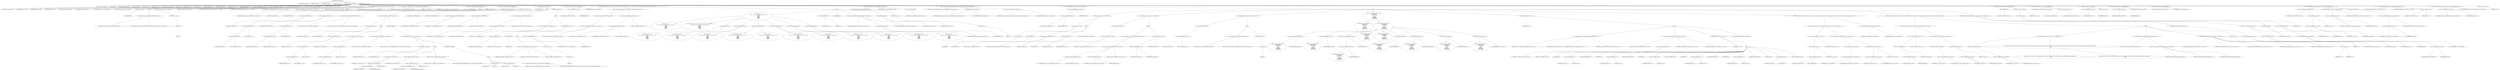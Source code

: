 digraph hostapd_notif_assoc {  
"1000115" [label = "(METHOD,hostapd_notif_assoc)" ]
"1000116" [label = "(PARAM,hostapd_data *hapd)" ]
"1000117" [label = "(PARAM,const u8 *addr)" ]
"1000118" [label = "(PARAM,const u8 *req_ies)" ]
"1000119" [label = "(PARAM,size_t req_ies_len)" ]
"1000120" [label = "(PARAM,int reassoc)" ]
"1000121" [label = "(BLOCK,,)" ]
"1000122" [label = "(LOCAL,v5: wpa_state_machine *)" ]
"1000123" [label = "(LOCAL,v6: u8 *)" ]
"1000124" [label = "(LOCAL,reason: unsigned __int16)" ]
"1000125" [label = "(LOCAL,v9: u8 [ 1064 ])" ]
"1000126" [label = "(LOCAL,ielen: size_t)" ]
"1000127" [label = "(LOCAL,ie: const u8 *)" ]
"1000128" [label = "(LOCAL,elems: ieee802_11_elems)" ]
"1000129" [label = "(LOCAL,res: int)" ]
"1000130" [label = "(LOCAL,new_assoc: int)" ]
"1000131" [label = "(LOCAL,sta: sta_info *)" ]
"1000132" [label = "(LOCAL,req_ies_lena: size_t)" ]
"1000133" [label = "(LOCAL,req_iesa: const u8 *)" ]
"1000134" [label = "(LOCAL,addra: const u8 *)" ]
"1000135" [label = "(LOCAL,hapda: hostapd_data *)" ]
"1000136" [label = "(<operator>.assignment,hapda = hapd)" ]
"1000137" [label = "(IDENTIFIER,hapda,hapda = hapd)" ]
"1000138" [label = "(IDENTIFIER,hapd,hapda = hapd)" ]
"1000139" [label = "(<operator>.assignment,addra = addr)" ]
"1000140" [label = "(IDENTIFIER,addra,addra = addr)" ]
"1000141" [label = "(IDENTIFIER,addr,addra = addr)" ]
"1000142" [label = "(<operator>.assignment,req_iesa = req_ies)" ]
"1000143" [label = "(IDENTIFIER,req_iesa,req_iesa = req_ies)" ]
"1000144" [label = "(IDENTIFIER,req_ies,req_iesa = req_ies)" ]
"1000145" [label = "(<operator>.assignment,req_ies_lena = req_ies_len)" ]
"1000146" [label = "(IDENTIFIER,req_ies_lena,req_ies_lena = req_ies_len)" ]
"1000147" [label = "(IDENTIFIER,req_ies_len,req_ies_lena = req_ies_len)" ]
"1000148" [label = "(CONTROL_STRUCTURE,if ( !addr ),if ( !addr ))" ]
"1000149" [label = "(<operator>.logicalNot,!addr)" ]
"1000150" [label = "(IDENTIFIER,addr,!addr)" ]
"1000151" [label = "(BLOCK,,)" ]
"1000152" [label = "(wpa_printf,wpa_printf(2, \"hostapd_notif_assoc: Skip event with no address\"))" ]
"1000153" [label = "(LITERAL,2,wpa_printf(2, \"hostapd_notif_assoc: Skip event with no address\"))" ]
"1000154" [label = "(LITERAL,\"hostapd_notif_assoc: Skip event with no address\",wpa_printf(2, \"hostapd_notif_assoc: Skip event with no address\"))" ]
"1000155" [label = "(RETURN,return -1;,return -1;)" ]
"1000156" [label = "(<operator>.minus,-1)" ]
"1000157" [label = "(LITERAL,1,-1)" ]
"1000158" [label = "(random_add_randomness,random_add_randomness(addra, 6u))" ]
"1000159" [label = "(IDENTIFIER,addra,random_add_randomness(addra, 6u))" ]
"1000160" [label = "(LITERAL,6u,random_add_randomness(addra, 6u))" ]
"1000161" [label = "(hostapd_logger,hostapd_logger(hapda, addra, WPA_ASSOC, 2, \"associated\"))" ]
"1000162" [label = "(IDENTIFIER,hapda,hostapd_logger(hapda, addra, WPA_ASSOC, 2, \"associated\"))" ]
"1000163" [label = "(IDENTIFIER,addra,hostapd_logger(hapda, addra, WPA_ASSOC, 2, \"associated\"))" ]
"1000164" [label = "(IDENTIFIER,WPA_ASSOC,hostapd_logger(hapda, addra, WPA_ASSOC, 2, \"associated\"))" ]
"1000165" [label = "(LITERAL,2,hostapd_logger(hapda, addra, WPA_ASSOC, 2, \"associated\"))" ]
"1000166" [label = "(LITERAL,\"associated\",hostapd_logger(hapda, addra, WPA_ASSOC, 2, \"associated\"))" ]
"1000167" [label = "(ieee802_11_parse_elems,ieee802_11_parse_elems(req_iesa, req_ies_lena, &elems, 0))" ]
"1000168" [label = "(IDENTIFIER,req_iesa,ieee802_11_parse_elems(req_iesa, req_ies_lena, &elems, 0))" ]
"1000169" [label = "(IDENTIFIER,req_ies_lena,ieee802_11_parse_elems(req_iesa, req_ies_lena, &elems, 0))" ]
"1000170" [label = "(<operator>.addressOf,&elems)" ]
"1000171" [label = "(IDENTIFIER,elems,ieee802_11_parse_elems(req_iesa, req_ies_lena, &elems, 0))" ]
"1000172" [label = "(LITERAL,0,ieee802_11_parse_elems(req_iesa, req_ies_lena, &elems, 0))" ]
"1000173" [label = "(CONTROL_STRUCTURE,if ( elems.wps_ie ),if ( elems.wps_ie ))" ]
"1000174" [label = "(<operator>.fieldAccess,elems.wps_ie)" ]
"1000175" [label = "(IDENTIFIER,elems,if ( elems.wps_ie ))" ]
"1000176" [label = "(FIELD_IDENTIFIER,wps_ie,wps_ie)" ]
"1000177" [label = "(BLOCK,,)" ]
"1000178" [label = "(<operator>.assignment,ie = elems.wps_ie - 2)" ]
"1000179" [label = "(IDENTIFIER,ie,ie = elems.wps_ie - 2)" ]
"1000180" [label = "(<operator>.subtraction,elems.wps_ie - 2)" ]
"1000181" [label = "(<operator>.fieldAccess,elems.wps_ie)" ]
"1000182" [label = "(IDENTIFIER,elems,elems.wps_ie - 2)" ]
"1000183" [label = "(FIELD_IDENTIFIER,wps_ie,wps_ie)" ]
"1000184" [label = "(LITERAL,2,elems.wps_ie - 2)" ]
"1000185" [label = "(<operator>.assignment,ielen = elems.wps_ie_len + 2)" ]
"1000186" [label = "(IDENTIFIER,ielen,ielen = elems.wps_ie_len + 2)" ]
"1000187" [label = "(<operator>.addition,elems.wps_ie_len + 2)" ]
"1000188" [label = "(<operator>.fieldAccess,elems.wps_ie_len)" ]
"1000189" [label = "(IDENTIFIER,elems,elems.wps_ie_len + 2)" ]
"1000190" [label = "(FIELD_IDENTIFIER,wps_ie_len,wps_ie_len)" ]
"1000191" [label = "(LITERAL,2,elems.wps_ie_len + 2)" ]
"1000192" [label = "(wpa_printf,wpa_printf(2, \"STA included WPS IE in (Re)AssocReq\"))" ]
"1000193" [label = "(LITERAL,2,wpa_printf(2, \"STA included WPS IE in (Re)AssocReq\"))" ]
"1000194" [label = "(LITERAL,\"STA included WPS IE in (Re)AssocReq\",wpa_printf(2, \"STA included WPS IE in (Re)AssocReq\"))" ]
"1000195" [label = "(CONTROL_STRUCTURE,else,else)" ]
"1000196" [label = "(CONTROL_STRUCTURE,if ( elems.rsn_ie ),if ( elems.rsn_ie ))" ]
"1000197" [label = "(<operator>.fieldAccess,elems.rsn_ie)" ]
"1000198" [label = "(IDENTIFIER,elems,if ( elems.rsn_ie ))" ]
"1000199" [label = "(FIELD_IDENTIFIER,rsn_ie,rsn_ie)" ]
"1000200" [label = "(BLOCK,,)" ]
"1000201" [label = "(<operator>.assignment,ie = elems.rsn_ie - 2)" ]
"1000202" [label = "(IDENTIFIER,ie,ie = elems.rsn_ie - 2)" ]
"1000203" [label = "(<operator>.subtraction,elems.rsn_ie - 2)" ]
"1000204" [label = "(<operator>.fieldAccess,elems.rsn_ie)" ]
"1000205" [label = "(IDENTIFIER,elems,elems.rsn_ie - 2)" ]
"1000206" [label = "(FIELD_IDENTIFIER,rsn_ie,rsn_ie)" ]
"1000207" [label = "(LITERAL,2,elems.rsn_ie - 2)" ]
"1000208" [label = "(<operator>.assignment,ielen = elems.rsn_ie_len + 2)" ]
"1000209" [label = "(IDENTIFIER,ielen,ielen = elems.rsn_ie_len + 2)" ]
"1000210" [label = "(<operator>.addition,elems.rsn_ie_len + 2)" ]
"1000211" [label = "(<operator>.fieldAccess,elems.rsn_ie_len)" ]
"1000212" [label = "(IDENTIFIER,elems,elems.rsn_ie_len + 2)" ]
"1000213" [label = "(FIELD_IDENTIFIER,rsn_ie_len,rsn_ie_len)" ]
"1000214" [label = "(LITERAL,2,elems.rsn_ie_len + 2)" ]
"1000215" [label = "(wpa_printf,wpa_printf(2, \"STA included RSN IE in (Re)AssocReq\"))" ]
"1000216" [label = "(LITERAL,2,wpa_printf(2, \"STA included RSN IE in (Re)AssocReq\"))" ]
"1000217" [label = "(LITERAL,\"STA included RSN IE in (Re)AssocReq\",wpa_printf(2, \"STA included RSN IE in (Re)AssocReq\"))" ]
"1000218" [label = "(CONTROL_STRUCTURE,else,else)" ]
"1000219" [label = "(CONTROL_STRUCTURE,if ( elems.wpa_ie ),if ( elems.wpa_ie ))" ]
"1000220" [label = "(<operator>.fieldAccess,elems.wpa_ie)" ]
"1000221" [label = "(IDENTIFIER,elems,if ( elems.wpa_ie ))" ]
"1000222" [label = "(FIELD_IDENTIFIER,wpa_ie,wpa_ie)" ]
"1000223" [label = "(BLOCK,,)" ]
"1000224" [label = "(<operator>.assignment,ie = elems.wpa_ie - 2)" ]
"1000225" [label = "(IDENTIFIER,ie,ie = elems.wpa_ie - 2)" ]
"1000226" [label = "(<operator>.subtraction,elems.wpa_ie - 2)" ]
"1000227" [label = "(<operator>.fieldAccess,elems.wpa_ie)" ]
"1000228" [label = "(IDENTIFIER,elems,elems.wpa_ie - 2)" ]
"1000229" [label = "(FIELD_IDENTIFIER,wpa_ie,wpa_ie)" ]
"1000230" [label = "(LITERAL,2,elems.wpa_ie - 2)" ]
"1000231" [label = "(<operator>.assignment,ielen = elems.wpa_ie_len + 2)" ]
"1000232" [label = "(IDENTIFIER,ielen,ielen = elems.wpa_ie_len + 2)" ]
"1000233" [label = "(<operator>.addition,elems.wpa_ie_len + 2)" ]
"1000234" [label = "(<operator>.fieldAccess,elems.wpa_ie_len)" ]
"1000235" [label = "(IDENTIFIER,elems,elems.wpa_ie_len + 2)" ]
"1000236" [label = "(FIELD_IDENTIFIER,wpa_ie_len,wpa_ie_len)" ]
"1000237" [label = "(LITERAL,2,elems.wpa_ie_len + 2)" ]
"1000238" [label = "(wpa_printf,wpa_printf(2, \"STA included WPA IE in (Re)AssocReq\"))" ]
"1000239" [label = "(LITERAL,2,wpa_printf(2, \"STA included WPA IE in (Re)AssocReq\"))" ]
"1000240" [label = "(LITERAL,\"STA included WPA IE in (Re)AssocReq\",wpa_printf(2, \"STA included WPA IE in (Re)AssocReq\"))" ]
"1000241" [label = "(CONTROL_STRUCTURE,else,else)" ]
"1000242" [label = "(BLOCK,,)" ]
"1000243" [label = "(<operator>.assignment,ie = 0)" ]
"1000244" [label = "(IDENTIFIER,ie,ie = 0)" ]
"1000245" [label = "(LITERAL,0,ie = 0)" ]
"1000246" [label = "(<operator>.assignment,ielen = 0)" ]
"1000247" [label = "(IDENTIFIER,ielen,ielen = 0)" ]
"1000248" [label = "(LITERAL,0,ielen = 0)" ]
"1000249" [label = "(wpa_printf,wpa_printf(2, \"STA did not include WPS/RSN/WPA IE in (Re)AssocReq\"))" ]
"1000250" [label = "(LITERAL,2,wpa_printf(2, \"STA did not include WPS/RSN/WPA IE in (Re)AssocReq\"))" ]
"1000251" [label = "(LITERAL,\"STA did not include WPS/RSN/WPA IE in (Re)AssocReq\",wpa_printf(2, \"STA did not include WPS/RSN/WPA IE in (Re)AssocReq\"))" ]
"1000252" [label = "(<operator>.assignment,sta = ap_get_sta(hapda, addra))" ]
"1000253" [label = "(IDENTIFIER,sta,sta = ap_get_sta(hapda, addra))" ]
"1000254" [label = "(ap_get_sta,ap_get_sta(hapda, addra))" ]
"1000255" [label = "(IDENTIFIER,hapda,ap_get_sta(hapda, addra))" ]
"1000256" [label = "(IDENTIFIER,addra,ap_get_sta(hapda, addra))" ]
"1000257" [label = "(CONTROL_STRUCTURE,if ( sta ),if ( sta ))" ]
"1000258" [label = "(IDENTIFIER,sta,if ( sta ))" ]
"1000259" [label = "(BLOCK,,)" ]
"1000260" [label = "(ap_sta_no_session_timeout,ap_sta_no_session_timeout(hapda, sta))" ]
"1000261" [label = "(IDENTIFIER,hapda,ap_sta_no_session_timeout(hapda, sta))" ]
"1000262" [label = "(IDENTIFIER,sta,ap_sta_no_session_timeout(hapda, sta))" ]
"1000263" [label = "(accounting_sta_stop,accounting_sta_stop(hapda, sta))" ]
"1000264" [label = "(IDENTIFIER,hapda,accounting_sta_stop(hapda, sta))" ]
"1000265" [label = "(IDENTIFIER,sta,accounting_sta_stop(hapda, sta))" ]
"1000266" [label = "(<operator>.assignment,sta->timeout_next = STA_NULLFUNC)" ]
"1000267" [label = "(<operator>.indirectFieldAccess,sta->timeout_next)" ]
"1000268" [label = "(IDENTIFIER,sta,sta->timeout_next = STA_NULLFUNC)" ]
"1000269" [label = "(FIELD_IDENTIFIER,timeout_next,timeout_next)" ]
"1000270" [label = "(IDENTIFIER,STA_NULLFUNC,sta->timeout_next = STA_NULLFUNC)" ]
"1000271" [label = "(CONTROL_STRUCTURE,else,else)" ]
"1000272" [label = "(BLOCK,,)" ]
"1000273" [label = "(<operator>.assignment,sta = ap_sta_add(hapda, addra))" ]
"1000274" [label = "(IDENTIFIER,sta,sta = ap_sta_add(hapda, addra))" ]
"1000275" [label = "(ap_sta_add,ap_sta_add(hapda, addra))" ]
"1000276" [label = "(IDENTIFIER,hapda,ap_sta_add(hapda, addra))" ]
"1000277" [label = "(IDENTIFIER,addra,ap_sta_add(hapda, addra))" ]
"1000278" [label = "(CONTROL_STRUCTURE,if ( !sta ),if ( !sta ))" ]
"1000279" [label = "(<operator>.logicalNot,!sta)" ]
"1000280" [label = "(IDENTIFIER,sta,!sta)" ]
"1000281" [label = "(BLOCK,,)" ]
"1000282" [label = "(hostapd_drv_sta_disassoc,hostapd_drv_sta_disassoc(hapda, addra, 5))" ]
"1000283" [label = "(IDENTIFIER,hapda,hostapd_drv_sta_disassoc(hapda, addra, 5))" ]
"1000284" [label = "(IDENTIFIER,addra,hostapd_drv_sta_disassoc(hapda, addra, 5))" ]
"1000285" [label = "(LITERAL,5,hostapd_drv_sta_disassoc(hapda, addra, 5))" ]
"1000286" [label = "(RETURN,return -1;,return -1;)" ]
"1000287" [label = "(<operator>.minus,-1)" ]
"1000288" [label = "(LITERAL,1,-1)" ]
"1000289" [label = "(<operators>.assignmentAnd,sta->flags &= 0xFFFECFFF)" ]
"1000290" [label = "(<operator>.indirectFieldAccess,sta->flags)" ]
"1000291" [label = "(IDENTIFIER,sta,sta->flags &= 0xFFFECFFF)" ]
"1000292" [label = "(FIELD_IDENTIFIER,flags,flags)" ]
"1000293" [label = "(LITERAL,0xFFFECFFF,sta->flags &= 0xFFFECFFF)" ]
"1000294" [label = "(CONTROL_STRUCTURE,if ( !hapda->iface->drv_max_acl_mac_addrs && hostapd_check_acl(hapda, addra, 0) != 1 ),if ( !hapda->iface->drv_max_acl_mac_addrs && hostapd_check_acl(hapda, addra, 0) != 1 ))" ]
"1000295" [label = "(<operator>.logicalAnd,!hapda->iface->drv_max_acl_mac_addrs && hostapd_check_acl(hapda, addra, 0) != 1)" ]
"1000296" [label = "(<operator>.logicalNot,!hapda->iface->drv_max_acl_mac_addrs)" ]
"1000297" [label = "(<operator>.indirectFieldAccess,hapda->iface->drv_max_acl_mac_addrs)" ]
"1000298" [label = "(<operator>.indirectFieldAccess,hapda->iface)" ]
"1000299" [label = "(IDENTIFIER,hapda,!hapda->iface->drv_max_acl_mac_addrs)" ]
"1000300" [label = "(FIELD_IDENTIFIER,iface,iface)" ]
"1000301" [label = "(FIELD_IDENTIFIER,drv_max_acl_mac_addrs,drv_max_acl_mac_addrs)" ]
"1000302" [label = "(<operator>.notEquals,hostapd_check_acl(hapda, addra, 0) != 1)" ]
"1000303" [label = "(hostapd_check_acl,hostapd_check_acl(hapda, addra, 0))" ]
"1000304" [label = "(IDENTIFIER,hapda,hostapd_check_acl(hapda, addra, 0))" ]
"1000305" [label = "(IDENTIFIER,addra,hostapd_check_acl(hapda, addra, 0))" ]
"1000306" [label = "(LITERAL,0,hostapd_check_acl(hapda, addra, 0))" ]
"1000307" [label = "(LITERAL,1,hostapd_check_acl(hapda, addra, 0) != 1)" ]
"1000308" [label = "(BLOCK,,)" ]
"1000309" [label = "(wpa_printf,wpa_printf(\n      3,\n      \"STA %02x:%02x:%02x:%02x:%02x:%02x not allowed to connect\",\n      *addra,\n      addra[1],\n      addra[2],\n      addra[3],\n      addra[4],\n      addra[5]))" ]
"1000310" [label = "(LITERAL,3,wpa_printf(\n      3,\n      \"STA %02x:%02x:%02x:%02x:%02x:%02x not allowed to connect\",\n      *addra,\n      addra[1],\n      addra[2],\n      addra[3],\n      addra[4],\n      addra[5]))" ]
"1000311" [label = "(LITERAL,\"STA %02x:%02x:%02x:%02x:%02x:%02x not allowed to connect\",wpa_printf(\n      3,\n      \"STA %02x:%02x:%02x:%02x:%02x:%02x not allowed to connect\",\n      *addra,\n      addra[1],\n      addra[2],\n      addra[3],\n      addra[4],\n      addra[5]))" ]
"1000312" [label = "(<operator>.indirection,*addra)" ]
"1000313" [label = "(IDENTIFIER,addra,wpa_printf(\n      3,\n      \"STA %02x:%02x:%02x:%02x:%02x:%02x not allowed to connect\",\n      *addra,\n      addra[1],\n      addra[2],\n      addra[3],\n      addra[4],\n      addra[5]))" ]
"1000314" [label = "(<operator>.indirectIndexAccess,addra[1])" ]
"1000315" [label = "(IDENTIFIER,addra,wpa_printf(\n      3,\n      \"STA %02x:%02x:%02x:%02x:%02x:%02x not allowed to connect\",\n      *addra,\n      addra[1],\n      addra[2],\n      addra[3],\n      addra[4],\n      addra[5]))" ]
"1000316" [label = "(LITERAL,1,wpa_printf(\n      3,\n      \"STA %02x:%02x:%02x:%02x:%02x:%02x not allowed to connect\",\n      *addra,\n      addra[1],\n      addra[2],\n      addra[3],\n      addra[4],\n      addra[5]))" ]
"1000317" [label = "(<operator>.indirectIndexAccess,addra[2])" ]
"1000318" [label = "(IDENTIFIER,addra,wpa_printf(\n      3,\n      \"STA %02x:%02x:%02x:%02x:%02x:%02x not allowed to connect\",\n      *addra,\n      addra[1],\n      addra[2],\n      addra[3],\n      addra[4],\n      addra[5]))" ]
"1000319" [label = "(LITERAL,2,wpa_printf(\n      3,\n      \"STA %02x:%02x:%02x:%02x:%02x:%02x not allowed to connect\",\n      *addra,\n      addra[1],\n      addra[2],\n      addra[3],\n      addra[4],\n      addra[5]))" ]
"1000320" [label = "(<operator>.indirectIndexAccess,addra[3])" ]
"1000321" [label = "(IDENTIFIER,addra,wpa_printf(\n      3,\n      \"STA %02x:%02x:%02x:%02x:%02x:%02x not allowed to connect\",\n      *addra,\n      addra[1],\n      addra[2],\n      addra[3],\n      addra[4],\n      addra[5]))" ]
"1000322" [label = "(LITERAL,3,wpa_printf(\n      3,\n      \"STA %02x:%02x:%02x:%02x:%02x:%02x not allowed to connect\",\n      *addra,\n      addra[1],\n      addra[2],\n      addra[3],\n      addra[4],\n      addra[5]))" ]
"1000323" [label = "(<operator>.indirectIndexAccess,addra[4])" ]
"1000324" [label = "(IDENTIFIER,addra,wpa_printf(\n      3,\n      \"STA %02x:%02x:%02x:%02x:%02x:%02x not allowed to connect\",\n      *addra,\n      addra[1],\n      addra[2],\n      addra[3],\n      addra[4],\n      addra[5]))" ]
"1000325" [label = "(LITERAL,4,wpa_printf(\n      3,\n      \"STA %02x:%02x:%02x:%02x:%02x:%02x not allowed to connect\",\n      *addra,\n      addra[1],\n      addra[2],\n      addra[3],\n      addra[4],\n      addra[5]))" ]
"1000326" [label = "(<operator>.indirectIndexAccess,addra[5])" ]
"1000327" [label = "(IDENTIFIER,addra,wpa_printf(\n      3,\n      \"STA %02x:%02x:%02x:%02x:%02x:%02x not allowed to connect\",\n      *addra,\n      addra[1],\n      addra[2],\n      addra[3],\n      addra[4],\n      addra[5]))" ]
"1000328" [label = "(LITERAL,5,wpa_printf(\n      3,\n      \"STA %02x:%02x:%02x:%02x:%02x:%02x not allowed to connect\",\n      *addra,\n      addra[1],\n      addra[2],\n      addra[3],\n      addra[4],\n      addra[5]))" ]
"1000329" [label = "(<operator>.assignment,reason = 1)" ]
"1000330" [label = "(IDENTIFIER,reason,reason = 1)" ]
"1000331" [label = "(LITERAL,1,reason = 1)" ]
"1000332" [label = "(JUMP_TARGET,LABEL_55)" ]
"1000333" [label = "(hostapd_drv_sta_disassoc,hostapd_drv_sta_disassoc(hapda, sta->addr, reason))" ]
"1000334" [label = "(IDENTIFIER,hapda,hostapd_drv_sta_disassoc(hapda, sta->addr, reason))" ]
"1000335" [label = "(<operator>.indirectFieldAccess,sta->addr)" ]
"1000336" [label = "(IDENTIFIER,sta,hostapd_drv_sta_disassoc(hapda, sta->addr, reason))" ]
"1000337" [label = "(FIELD_IDENTIFIER,addr,addr)" ]
"1000338" [label = "(IDENTIFIER,reason,hostapd_drv_sta_disassoc(hapda, sta->addr, reason))" ]
"1000339" [label = "(ap_free_sta,ap_free_sta(hapda, sta))" ]
"1000340" [label = "(IDENTIFIER,hapda,ap_free_sta(hapda, sta))" ]
"1000341" [label = "(IDENTIFIER,sta,ap_free_sta(hapda, sta))" ]
"1000342" [label = "(RETURN,return -1;,return -1;)" ]
"1000343" [label = "(<operator>.minus,-1)" ]
"1000344" [label = "(LITERAL,1,-1)" ]
"1000345" [label = "(mbo_ap_check_sta_assoc,mbo_ap_check_sta_assoc(hapda, sta, &elems))" ]
"1000346" [label = "(IDENTIFIER,hapda,mbo_ap_check_sta_assoc(hapda, sta, &elems))" ]
"1000347" [label = "(IDENTIFIER,sta,mbo_ap_check_sta_assoc(hapda, sta, &elems))" ]
"1000348" [label = "(<operator>.addressOf,&elems)" ]
"1000349" [label = "(IDENTIFIER,elems,mbo_ap_check_sta_assoc(hapda, sta, &elems))" ]
"1000350" [label = "(ap_copy_sta_supp_op_classes,ap_copy_sta_supp_op_classes(sta, elems.supp_op_classes, elems.supp_op_classes_len))" ]
"1000351" [label = "(IDENTIFIER,sta,ap_copy_sta_supp_op_classes(sta, elems.supp_op_classes, elems.supp_op_classes_len))" ]
"1000352" [label = "(<operator>.fieldAccess,elems.supp_op_classes)" ]
"1000353" [label = "(IDENTIFIER,elems,ap_copy_sta_supp_op_classes(sta, elems.supp_op_classes, elems.supp_op_classes_len))" ]
"1000354" [label = "(FIELD_IDENTIFIER,supp_op_classes,supp_op_classes)" ]
"1000355" [label = "(<operator>.fieldAccess,elems.supp_op_classes_len)" ]
"1000356" [label = "(IDENTIFIER,elems,ap_copy_sta_supp_op_classes(sta, elems.supp_op_classes, elems.supp_op_classes_len))" ]
"1000357" [label = "(FIELD_IDENTIFIER,supp_op_classes_len,supp_op_classes_len)" ]
"1000358" [label = "(CONTROL_STRUCTURE,if ( hapda->conf->wpa ),if ( hapda->conf->wpa ))" ]
"1000359" [label = "(<operator>.indirectFieldAccess,hapda->conf->wpa)" ]
"1000360" [label = "(<operator>.indirectFieldAccess,hapda->conf)" ]
"1000361" [label = "(IDENTIFIER,hapda,if ( hapda->conf->wpa ))" ]
"1000362" [label = "(FIELD_IDENTIFIER,conf,conf)" ]
"1000363" [label = "(FIELD_IDENTIFIER,wpa,wpa)" ]
"1000364" [label = "(BLOCK,,)" ]
"1000365" [label = "(CONTROL_STRUCTURE,if ( !ie || !ielen ),if ( !ie || !ielen ))" ]
"1000366" [label = "(<operator>.logicalOr,!ie || !ielen)" ]
"1000367" [label = "(<operator>.logicalNot,!ie)" ]
"1000368" [label = "(IDENTIFIER,ie,!ie)" ]
"1000369" [label = "(<operator>.logicalNot,!ielen)" ]
"1000370" [label = "(IDENTIFIER,ielen,!ielen)" ]
"1000371" [label = "(BLOCK,,)" ]
"1000372" [label = "(wpa_printf,wpa_printf(2, \"No WPA/RSN IE from STA\"))" ]
"1000373" [label = "(LITERAL,2,wpa_printf(2, \"No WPA/RSN IE from STA\"))" ]
"1000374" [label = "(LITERAL,\"No WPA/RSN IE from STA\",wpa_printf(2, \"No WPA/RSN IE from STA\"))" ]
"1000375" [label = "(<operator>.assignment,reason = 13)" ]
"1000376" [label = "(IDENTIFIER,reason,reason = 13)" ]
"1000377" [label = "(LITERAL,13,reason = 13)" ]
"1000378" [label = "(CONTROL_STRUCTURE,goto LABEL_55;,goto LABEL_55;)" ]
"1000379" [label = "(CONTROL_STRUCTURE,if ( !sta->wpa_sm ),if ( !sta->wpa_sm ))" ]
"1000380" [label = "(<operator>.logicalNot,!sta->wpa_sm)" ]
"1000381" [label = "(<operator>.indirectFieldAccess,sta->wpa_sm)" ]
"1000382" [label = "(IDENTIFIER,sta,!sta->wpa_sm)" ]
"1000383" [label = "(FIELD_IDENTIFIER,wpa_sm,wpa_sm)" ]
"1000384" [label = "(BLOCK,,)" ]
"1000385" [label = "(<operator>.assignment,v5 = wpa_auth_sta_init(hapda->wpa_auth, sta->addr, 0))" ]
"1000386" [label = "(IDENTIFIER,v5,v5 = wpa_auth_sta_init(hapda->wpa_auth, sta->addr, 0))" ]
"1000387" [label = "(wpa_auth_sta_init,wpa_auth_sta_init(hapda->wpa_auth, sta->addr, 0))" ]
"1000388" [label = "(<operator>.indirectFieldAccess,hapda->wpa_auth)" ]
"1000389" [label = "(IDENTIFIER,hapda,wpa_auth_sta_init(hapda->wpa_auth, sta->addr, 0))" ]
"1000390" [label = "(FIELD_IDENTIFIER,wpa_auth,wpa_auth)" ]
"1000391" [label = "(<operator>.indirectFieldAccess,sta->addr)" ]
"1000392" [label = "(IDENTIFIER,sta,wpa_auth_sta_init(hapda->wpa_auth, sta->addr, 0))" ]
"1000393" [label = "(FIELD_IDENTIFIER,addr,addr)" ]
"1000394" [label = "(LITERAL,0,wpa_auth_sta_init(hapda->wpa_auth, sta->addr, 0))" ]
"1000395" [label = "(<operator>.assignment,sta->wpa_sm = v5)" ]
"1000396" [label = "(<operator>.indirectFieldAccess,sta->wpa_sm)" ]
"1000397" [label = "(IDENTIFIER,sta,sta->wpa_sm = v5)" ]
"1000398" [label = "(FIELD_IDENTIFIER,wpa_sm,wpa_sm)" ]
"1000399" [label = "(IDENTIFIER,v5,sta->wpa_sm = v5)" ]
"1000400" [label = "(CONTROL_STRUCTURE,if ( !sta->wpa_sm ),if ( !sta->wpa_sm ))" ]
"1000401" [label = "(<operator>.logicalNot,!sta->wpa_sm)" ]
"1000402" [label = "(<operator>.indirectFieldAccess,sta->wpa_sm)" ]
"1000403" [label = "(IDENTIFIER,sta,!sta->wpa_sm)" ]
"1000404" [label = "(FIELD_IDENTIFIER,wpa_sm,wpa_sm)" ]
"1000405" [label = "(BLOCK,,)" ]
"1000406" [label = "(wpa_printf,wpa_printf(5, \"Failed to initialize WPA state machine\"))" ]
"1000407" [label = "(LITERAL,5,wpa_printf(5, \"Failed to initialize WPA state machine\"))" ]
"1000408" [label = "(LITERAL,\"Failed to initialize WPA state machine\",wpa_printf(5, \"Failed to initialize WPA state machine\"))" ]
"1000409" [label = "(RETURN,return -1;,return -1;)" ]
"1000410" [label = "(<operator>.minus,-1)" ]
"1000411" [label = "(LITERAL,1,-1)" ]
"1000412" [label = "(<operator>.assignment,res = wpa_validate_wpa_ie(\n            hapda->wpa_auth,\n            sta->wpa_sm,\n            hapda->iface->freq,\n            ie,\n            ielen,\n            elems.mdie,\n            elems.mdie_len,\n            elems.owe_dh,\n            elems.owe_dh_len))" ]
"1000413" [label = "(IDENTIFIER,res,res = wpa_validate_wpa_ie(\n            hapda->wpa_auth,\n            sta->wpa_sm,\n            hapda->iface->freq,\n            ie,\n            ielen,\n            elems.mdie,\n            elems.mdie_len,\n            elems.owe_dh,\n            elems.owe_dh_len))" ]
"1000414" [label = "(wpa_validate_wpa_ie,wpa_validate_wpa_ie(\n            hapda->wpa_auth,\n            sta->wpa_sm,\n            hapda->iface->freq,\n            ie,\n            ielen,\n            elems.mdie,\n            elems.mdie_len,\n            elems.owe_dh,\n            elems.owe_dh_len))" ]
"1000415" [label = "(<operator>.indirectFieldAccess,hapda->wpa_auth)" ]
"1000416" [label = "(IDENTIFIER,hapda,wpa_validate_wpa_ie(\n            hapda->wpa_auth,\n            sta->wpa_sm,\n            hapda->iface->freq,\n            ie,\n            ielen,\n            elems.mdie,\n            elems.mdie_len,\n            elems.owe_dh,\n            elems.owe_dh_len))" ]
"1000417" [label = "(FIELD_IDENTIFIER,wpa_auth,wpa_auth)" ]
"1000418" [label = "(<operator>.indirectFieldAccess,sta->wpa_sm)" ]
"1000419" [label = "(IDENTIFIER,sta,wpa_validate_wpa_ie(\n            hapda->wpa_auth,\n            sta->wpa_sm,\n            hapda->iface->freq,\n            ie,\n            ielen,\n            elems.mdie,\n            elems.mdie_len,\n            elems.owe_dh,\n            elems.owe_dh_len))" ]
"1000420" [label = "(FIELD_IDENTIFIER,wpa_sm,wpa_sm)" ]
"1000421" [label = "(<operator>.indirectFieldAccess,hapda->iface->freq)" ]
"1000422" [label = "(<operator>.indirectFieldAccess,hapda->iface)" ]
"1000423" [label = "(IDENTIFIER,hapda,wpa_validate_wpa_ie(\n            hapda->wpa_auth,\n            sta->wpa_sm,\n            hapda->iface->freq,\n            ie,\n            ielen,\n            elems.mdie,\n            elems.mdie_len,\n            elems.owe_dh,\n            elems.owe_dh_len))" ]
"1000424" [label = "(FIELD_IDENTIFIER,iface,iface)" ]
"1000425" [label = "(FIELD_IDENTIFIER,freq,freq)" ]
"1000426" [label = "(IDENTIFIER,ie,wpa_validate_wpa_ie(\n            hapda->wpa_auth,\n            sta->wpa_sm,\n            hapda->iface->freq,\n            ie,\n            ielen,\n            elems.mdie,\n            elems.mdie_len,\n            elems.owe_dh,\n            elems.owe_dh_len))" ]
"1000427" [label = "(IDENTIFIER,ielen,wpa_validate_wpa_ie(\n            hapda->wpa_auth,\n            sta->wpa_sm,\n            hapda->iface->freq,\n            ie,\n            ielen,\n            elems.mdie,\n            elems.mdie_len,\n            elems.owe_dh,\n            elems.owe_dh_len))" ]
"1000428" [label = "(<operator>.fieldAccess,elems.mdie)" ]
"1000429" [label = "(IDENTIFIER,elems,wpa_validate_wpa_ie(\n            hapda->wpa_auth,\n            sta->wpa_sm,\n            hapda->iface->freq,\n            ie,\n            ielen,\n            elems.mdie,\n            elems.mdie_len,\n            elems.owe_dh,\n            elems.owe_dh_len))" ]
"1000430" [label = "(FIELD_IDENTIFIER,mdie,mdie)" ]
"1000431" [label = "(<operator>.fieldAccess,elems.mdie_len)" ]
"1000432" [label = "(IDENTIFIER,elems,wpa_validate_wpa_ie(\n            hapda->wpa_auth,\n            sta->wpa_sm,\n            hapda->iface->freq,\n            ie,\n            ielen,\n            elems.mdie,\n            elems.mdie_len,\n            elems.owe_dh,\n            elems.owe_dh_len))" ]
"1000433" [label = "(FIELD_IDENTIFIER,mdie_len,mdie_len)" ]
"1000434" [label = "(<operator>.fieldAccess,elems.owe_dh)" ]
"1000435" [label = "(IDENTIFIER,elems,wpa_validate_wpa_ie(\n            hapda->wpa_auth,\n            sta->wpa_sm,\n            hapda->iface->freq,\n            ie,\n            ielen,\n            elems.mdie,\n            elems.mdie_len,\n            elems.owe_dh,\n            elems.owe_dh_len))" ]
"1000436" [label = "(FIELD_IDENTIFIER,owe_dh,owe_dh)" ]
"1000437" [label = "(<operator>.fieldAccess,elems.owe_dh_len)" ]
"1000438" [label = "(IDENTIFIER,elems,wpa_validate_wpa_ie(\n            hapda->wpa_auth,\n            sta->wpa_sm,\n            hapda->iface->freq,\n            ie,\n            ielen,\n            elems.mdie,\n            elems.mdie_len,\n            elems.owe_dh,\n            elems.owe_dh_len))" ]
"1000439" [label = "(FIELD_IDENTIFIER,owe_dh_len,owe_dh_len)" ]
"1000440" [label = "(CONTROL_STRUCTURE,if ( res ),if ( res ))" ]
"1000441" [label = "(IDENTIFIER,res,if ( res ))" ]
"1000442" [label = "(BLOCK,,)" ]
"1000443" [label = "(wpa_printf,wpa_printf(2, \"WPA/RSN information element rejected? (res %u)\", res))" ]
"1000444" [label = "(LITERAL,2,wpa_printf(2, \"WPA/RSN information element rejected? (res %u)\", res))" ]
"1000445" [label = "(LITERAL,\"WPA/RSN information element rejected? (res %u)\",wpa_printf(2, \"WPA/RSN information element rejected? (res %u)\", res))" ]
"1000446" [label = "(IDENTIFIER,res,wpa_printf(2, \"WPA/RSN information element rejected? (res %u)\", res))" ]
"1000447" [label = "(wpa_hexdump,wpa_hexdump(2, (const unsigned __int8 *)\"IE\", ie, ielen))" ]
"1000448" [label = "(LITERAL,2,wpa_hexdump(2, (const unsigned __int8 *)\"IE\", ie, ielen))" ]
"1000449" [label = "(<operator>.cast,(const unsigned __int8 *)\"IE\")" ]
"1000450" [label = "(UNKNOWN,const unsigned __int8 *,const unsigned __int8 *)" ]
"1000451" [label = "(LITERAL,\"IE\",(const unsigned __int8 *)\"IE\")" ]
"1000452" [label = "(IDENTIFIER,ie,wpa_hexdump(2, (const unsigned __int8 *)\"IE\", ie, ielen))" ]
"1000453" [label = "(IDENTIFIER,ielen,wpa_hexdump(2, (const unsigned __int8 *)\"IE\", ie, ielen))" ]
"1000454" [label = "(CONTROL_STRUCTURE,switch ( res ),switch ( res ))" ]
"1000455" [label = "(IDENTIFIER,res,switch ( res ))" ]
"1000456" [label = "(BLOCK,,)" ]
"1000457" [label = "(JUMP_TARGET,case 2)" ]
"1000458" [label = "(<operator>.assignment,reason = 18)" ]
"1000459" [label = "(IDENTIFIER,reason,reason = 18)" ]
"1000460" [label = "(LITERAL,18,reason = 18)" ]
"1000461" [label = "(CONTROL_STRUCTURE,break;,break;)" ]
"1000462" [label = "(JUMP_TARGET,case 3)" ]
"1000463" [label = "(<operator>.assignment,reason = 19)" ]
"1000464" [label = "(IDENTIFIER,reason,reason = 19)" ]
"1000465" [label = "(LITERAL,19,reason = 19)" ]
"1000466" [label = "(CONTROL_STRUCTURE,break;,break;)" ]
"1000467" [label = "(JUMP_TARGET,case 4)" ]
"1000468" [label = "(<operator>.assignment,reason = 20)" ]
"1000469" [label = "(IDENTIFIER,reason,reason = 20)" ]
"1000470" [label = "(LITERAL,20,reason = 20)" ]
"1000471" [label = "(CONTROL_STRUCTURE,break;,break;)" ]
"1000472" [label = "(JUMP_TARGET,case 7)" ]
"1000473" [label = "(<operator>.assignment,reason = 13)" ]
"1000474" [label = "(IDENTIFIER,reason,reason = 13)" ]
"1000475" [label = "(LITERAL,13,reason = 13)" ]
"1000476" [label = "(CONTROL_STRUCTURE,break;,break;)" ]
"1000477" [label = "(JUMP_TARGET,case 8)" ]
"1000478" [label = "(<operator>.assignment,reason = 24)" ]
"1000479" [label = "(IDENTIFIER,reason,reason = 24)" ]
"1000480" [label = "(LITERAL,24,reason = 24)" ]
"1000481" [label = "(CONTROL_STRUCTURE,break;,break;)" ]
"1000482" [label = "(JUMP_TARGET,default)" ]
"1000483" [label = "(<operator>.assignment,reason = 13)" ]
"1000484" [label = "(IDENTIFIER,reason,reason = 13)" ]
"1000485" [label = "(LITERAL,13,reason = 13)" ]
"1000486" [label = "(CONTROL_STRUCTURE,break;,break;)" ]
"1000487" [label = "(CONTROL_STRUCTURE,goto LABEL_55;,goto LABEL_55;)" ]
"1000488" [label = "(CONTROL_STRUCTURE,if ( (sta->flags & 0x402) == 1026 && !sta->sa_query_timed_out && sta->sa_query_count > 0 ),if ( (sta->flags & 0x402) == 1026 && !sta->sa_query_timed_out && sta->sa_query_count > 0 ))" ]
"1000489" [label = "(<operator>.logicalAnd,(sta->flags & 0x402) == 1026 && !sta->sa_query_timed_out && sta->sa_query_count > 0)" ]
"1000490" [label = "(<operator>.equals,(sta->flags & 0x402) == 1026)" ]
"1000491" [label = "(<operator>.and,sta->flags & 0x402)" ]
"1000492" [label = "(<operator>.indirectFieldAccess,sta->flags)" ]
"1000493" [label = "(IDENTIFIER,sta,sta->flags & 0x402)" ]
"1000494" [label = "(FIELD_IDENTIFIER,flags,flags)" ]
"1000495" [label = "(LITERAL,0x402,sta->flags & 0x402)" ]
"1000496" [label = "(LITERAL,1026,(sta->flags & 0x402) == 1026)" ]
"1000497" [label = "(<operator>.logicalAnd,!sta->sa_query_timed_out && sta->sa_query_count > 0)" ]
"1000498" [label = "(<operator>.logicalNot,!sta->sa_query_timed_out)" ]
"1000499" [label = "(<operator>.indirectFieldAccess,sta->sa_query_timed_out)" ]
"1000500" [label = "(IDENTIFIER,sta,!sta->sa_query_timed_out)" ]
"1000501" [label = "(FIELD_IDENTIFIER,sa_query_timed_out,sa_query_timed_out)" ]
"1000502" [label = "(<operator>.greaterThan,sta->sa_query_count > 0)" ]
"1000503" [label = "(<operator>.indirectFieldAccess,sta->sa_query_count)" ]
"1000504" [label = "(IDENTIFIER,sta,sta->sa_query_count > 0)" ]
"1000505" [label = "(FIELD_IDENTIFIER,sa_query_count,sa_query_count)" ]
"1000506" [label = "(LITERAL,0,sta->sa_query_count > 0)" ]
"1000507" [label = "(ap_check_sa_query_timeout,ap_check_sa_query_timeout(hapda, sta))" ]
"1000508" [label = "(IDENTIFIER,hapda,ap_check_sa_query_timeout(hapda, sta))" ]
"1000509" [label = "(IDENTIFIER,sta,ap_check_sa_query_timeout(hapda, sta))" ]
"1000510" [label = "(CONTROL_STRUCTURE,if ( (sta->flags & 0x402) == 1026 && !sta->sa_query_timed_out && sta->auth_alg != 2 ),if ( (sta->flags & 0x402) == 1026 && !sta->sa_query_timed_out && sta->auth_alg != 2 ))" ]
"1000511" [label = "(<operator>.logicalAnd,(sta->flags & 0x402) == 1026 && !sta->sa_query_timed_out && sta->auth_alg != 2)" ]
"1000512" [label = "(<operator>.equals,(sta->flags & 0x402) == 1026)" ]
"1000513" [label = "(<operator>.and,sta->flags & 0x402)" ]
"1000514" [label = "(<operator>.indirectFieldAccess,sta->flags)" ]
"1000515" [label = "(IDENTIFIER,sta,sta->flags & 0x402)" ]
"1000516" [label = "(FIELD_IDENTIFIER,flags,flags)" ]
"1000517" [label = "(LITERAL,0x402,sta->flags & 0x402)" ]
"1000518" [label = "(LITERAL,1026,(sta->flags & 0x402) == 1026)" ]
"1000519" [label = "(<operator>.logicalAnd,!sta->sa_query_timed_out && sta->auth_alg != 2)" ]
"1000520" [label = "(<operator>.logicalNot,!sta->sa_query_timed_out)" ]
"1000521" [label = "(<operator>.indirectFieldAccess,sta->sa_query_timed_out)" ]
"1000522" [label = "(IDENTIFIER,sta,!sta->sa_query_timed_out)" ]
"1000523" [label = "(FIELD_IDENTIFIER,sa_query_timed_out,sa_query_timed_out)" ]
"1000524" [label = "(<operator>.notEquals,sta->auth_alg != 2)" ]
"1000525" [label = "(<operator>.indirectFieldAccess,sta->auth_alg)" ]
"1000526" [label = "(IDENTIFIER,sta,sta->auth_alg != 2)" ]
"1000527" [label = "(FIELD_IDENTIFIER,auth_alg,auth_alg)" ]
"1000528" [label = "(LITERAL,2,sta->auth_alg != 2)" ]
"1000529" [label = "(BLOCK,,)" ]
"1000530" [label = "(CONTROL_STRUCTURE,if ( !sta->sa_query_count ),if ( !sta->sa_query_count ))" ]
"1000531" [label = "(<operator>.logicalNot,!sta->sa_query_count)" ]
"1000532" [label = "(<operator>.indirectFieldAccess,sta->sa_query_count)" ]
"1000533" [label = "(IDENTIFIER,sta,!sta->sa_query_count)" ]
"1000534" [label = "(FIELD_IDENTIFIER,sa_query_count,sa_query_count)" ]
"1000535" [label = "(ZNK12TSparseArrayI11TSetElementI6TTupleIJ5FNameS2_EEE21TSparseArrayAllocatorI22TSizedDefaultAllocatorILi32EE25FDefaultBitArrayAllocatorEEixEi_0,ZNK12TSparseArrayI11TSetElementI6TTupleIJ5FNameS2_EEE21TSparseArrayAllocatorI22TSizedDefaultAllocatorILi32EE25FDefaultBitArrayAllocatorEEixEi_0(\n          hapda,\n          sta))" ]
"1000536" [label = "(IDENTIFIER,hapda,ZNK12TSparseArrayI11TSetElementI6TTupleIJ5FNameS2_EEE21TSparseArrayAllocatorI22TSizedDefaultAllocatorILi32EE25FDefaultBitArrayAllocatorEEixEi_0(\n          hapda,\n          sta))" ]
"1000537" [label = "(IDENTIFIER,sta,ZNK12TSparseArrayI11TSetElementI6TTupleIJ5FNameS2_EEE21TSparseArrayAllocatorI22TSizedDefaultAllocatorILi32EE25FDefaultBitArrayAllocatorEEixEi_0(\n          hapda,\n          sta))" ]
"1000538" [label = "(<operator>.assignment,v6 = hostapd_eid_assoc_comeback_time(hapda, sta, v9))" ]
"1000539" [label = "(IDENTIFIER,v6,v6 = hostapd_eid_assoc_comeback_time(hapda, sta, v9))" ]
"1000540" [label = "(hostapd_eid_assoc_comeback_time,hostapd_eid_assoc_comeback_time(hapda, sta, v9))" ]
"1000541" [label = "(IDENTIFIER,hapda,hostapd_eid_assoc_comeback_time(hapda, sta, v9))" ]
"1000542" [label = "(IDENTIFIER,sta,hostapd_eid_assoc_comeback_time(hapda, sta, v9))" ]
"1000543" [label = "(IDENTIFIER,v9,hostapd_eid_assoc_comeback_time(hapda, sta, v9))" ]
"1000544" [label = "(hostapd_sta_assoc,hostapd_sta_assoc(hapda, addra, reassoc, 0x1Eu, v9, v6 - v9))" ]
"1000545" [label = "(IDENTIFIER,hapda,hostapd_sta_assoc(hapda, addra, reassoc, 0x1Eu, v9, v6 - v9))" ]
"1000546" [label = "(IDENTIFIER,addra,hostapd_sta_assoc(hapda, addra, reassoc, 0x1Eu, v9, v6 - v9))" ]
"1000547" [label = "(IDENTIFIER,reassoc,hostapd_sta_assoc(hapda, addra, reassoc, 0x1Eu, v9, v6 - v9))" ]
"1000548" [label = "(LITERAL,0x1Eu,hostapd_sta_assoc(hapda, addra, reassoc, 0x1Eu, v9, v6 - v9))" ]
"1000549" [label = "(IDENTIFIER,v9,hostapd_sta_assoc(hapda, addra, reassoc, 0x1Eu, v9, v6 - v9))" ]
"1000550" [label = "(<operator>.subtraction,v6 - v9)" ]
"1000551" [label = "(IDENTIFIER,v6,v6 - v9)" ]
"1000552" [label = "(IDENTIFIER,v9,v6 - v9)" ]
"1000553" [label = "(RETURN,return 0;,return 0;)" ]
"1000554" [label = "(LITERAL,0,return 0;)" ]
"1000555" [label = "(CONTROL_STRUCTURE,if ( wpa_auth_uses_mfp(sta->wpa_sm) ),if ( wpa_auth_uses_mfp(sta->wpa_sm) ))" ]
"1000556" [label = "(wpa_auth_uses_mfp,wpa_auth_uses_mfp(sta->wpa_sm))" ]
"1000557" [label = "(<operator>.indirectFieldAccess,sta->wpa_sm)" ]
"1000558" [label = "(IDENTIFIER,sta,wpa_auth_uses_mfp(sta->wpa_sm))" ]
"1000559" [label = "(FIELD_IDENTIFIER,wpa_sm,wpa_sm)" ]
"1000560" [label = "(<operators>.assignmentOr,sta->flags |= 0x400u)" ]
"1000561" [label = "(<operator>.indirectFieldAccess,sta->flags)" ]
"1000562" [label = "(IDENTIFIER,sta,sta->flags |= 0x400u)" ]
"1000563" [label = "(FIELD_IDENTIFIER,flags,flags)" ]
"1000564" [label = "(LITERAL,0x400u,sta->flags |= 0x400u)" ]
"1000565" [label = "(CONTROL_STRUCTURE,else,else)" ]
"1000566" [label = "(<operators>.assignmentAnd,sta->flags &= 0xFFFFFBFF)" ]
"1000567" [label = "(<operator>.indirectFieldAccess,sta->flags)" ]
"1000568" [label = "(IDENTIFIER,sta,sta->flags &= 0xFFFFFBFF)" ]
"1000569" [label = "(FIELD_IDENTIFIER,flags,flags)" ]
"1000570" [label = "(LITERAL,0xFFFFFBFF,sta->flags &= 0xFFFFFBFF)" ]
"1000571" [label = "(<operator>.assignment,LOBYTE(new_assoc) = (sta->flags & 2) == 0)" ]
"1000572" [label = "(LOBYTE,LOBYTE(new_assoc))" ]
"1000573" [label = "(IDENTIFIER,new_assoc,LOBYTE(new_assoc))" ]
"1000574" [label = "(<operator>.equals,(sta->flags & 2) == 0)" ]
"1000575" [label = "(<operator>.and,sta->flags & 2)" ]
"1000576" [label = "(<operator>.indirectFieldAccess,sta->flags)" ]
"1000577" [label = "(IDENTIFIER,sta,sta->flags & 2)" ]
"1000578" [label = "(FIELD_IDENTIFIER,flags,flags)" ]
"1000579" [label = "(LITERAL,2,sta->flags & 2)" ]
"1000580" [label = "(LITERAL,0,(sta->flags & 2) == 0)" ]
"1000581" [label = "(<operator>.assignment,new_assoc = (unsigned __int8)new_assoc)" ]
"1000582" [label = "(IDENTIFIER,new_assoc,new_assoc = (unsigned __int8)new_assoc)" ]
"1000583" [label = "(<operator>.cast,(unsigned __int8)new_assoc)" ]
"1000584" [label = "(UNKNOWN,unsigned __int8,unsigned __int8)" ]
"1000585" [label = "(IDENTIFIER,new_assoc,(unsigned __int8)new_assoc)" ]
"1000586" [label = "(<operators>.assignmentOr,sta->flags |= 3u)" ]
"1000587" [label = "(<operator>.indirectFieldAccess,sta->flags)" ]
"1000588" [label = "(IDENTIFIER,sta,sta->flags |= 3u)" ]
"1000589" [label = "(FIELD_IDENTIFIER,flags,flags)" ]
"1000590" [label = "(LITERAL,3u,sta->flags |= 3u)" ]
"1000591" [label = "(<operators>.assignmentAnd,sta->flags &= 0xFFF7FFFF)" ]
"1000592" [label = "(<operator>.indirectFieldAccess,sta->flags)" ]
"1000593" [label = "(IDENTIFIER,sta,sta->flags &= 0xFFF7FFFF)" ]
"1000594" [label = "(FIELD_IDENTIFIER,flags,flags)" ]
"1000595" [label = "(LITERAL,0xFFF7FFFF,sta->flags &= 0xFFF7FFFF)" ]
"1000596" [label = "(hostapd_set_sta_flags,hostapd_set_sta_flags(hapda, sta))" ]
"1000597" [label = "(IDENTIFIER,hapda,hostapd_set_sta_flags(hapda, sta))" ]
"1000598" [label = "(IDENTIFIER,sta,hostapd_set_sta_flags(hapda, sta))" ]
"1000599" [label = "(CONTROL_STRUCTURE,if ( reassoc && sta->auth_alg == 2 ),if ( reassoc && sta->auth_alg == 2 ))" ]
"1000600" [label = "(<operator>.logicalAnd,reassoc && sta->auth_alg == 2)" ]
"1000601" [label = "(IDENTIFIER,reassoc,reassoc && sta->auth_alg == 2)" ]
"1000602" [label = "(<operator>.equals,sta->auth_alg == 2)" ]
"1000603" [label = "(<operator>.indirectFieldAccess,sta->auth_alg)" ]
"1000604" [label = "(IDENTIFIER,sta,sta->auth_alg == 2)" ]
"1000605" [label = "(FIELD_IDENTIFIER,auth_alg,auth_alg)" ]
"1000606" [label = "(LITERAL,2,sta->auth_alg == 2)" ]
"1000607" [label = "(wpa_auth_sm_event,wpa_auth_sm_event(sta->wpa_sm, WPA_ASSOC_FT))" ]
"1000608" [label = "(<operator>.indirectFieldAccess,sta->wpa_sm)" ]
"1000609" [label = "(IDENTIFIER,sta,wpa_auth_sm_event(sta->wpa_sm, WPA_ASSOC_FT))" ]
"1000610" [label = "(FIELD_IDENTIFIER,wpa_sm,wpa_sm)" ]
"1000611" [label = "(IDENTIFIER,WPA_ASSOC_FT,wpa_auth_sm_event(sta->wpa_sm, WPA_ASSOC_FT))" ]
"1000612" [label = "(CONTROL_STRUCTURE,else,else)" ]
"1000613" [label = "(wpa_auth_sm_event,wpa_auth_sm_event(sta->wpa_sm, WPA_ASSOC))" ]
"1000614" [label = "(<operator>.indirectFieldAccess,sta->wpa_sm)" ]
"1000615" [label = "(IDENTIFIER,sta,wpa_auth_sm_event(sta->wpa_sm, WPA_ASSOC))" ]
"1000616" [label = "(FIELD_IDENTIFIER,wpa_sm,wpa_sm)" ]
"1000617" [label = "(IDENTIFIER,WPA_ASSOC,wpa_auth_sm_event(sta->wpa_sm, WPA_ASSOC))" ]
"1000618" [label = "(hostapd_new_assoc_sta,hostapd_new_assoc_sta(hapda, sta, new_assoc == 0))" ]
"1000619" [label = "(IDENTIFIER,hapda,hostapd_new_assoc_sta(hapda, sta, new_assoc == 0))" ]
"1000620" [label = "(IDENTIFIER,sta,hostapd_new_assoc_sta(hapda, sta, new_assoc == 0))" ]
"1000621" [label = "(<operator>.equals,new_assoc == 0)" ]
"1000622" [label = "(IDENTIFIER,new_assoc,new_assoc == 0)" ]
"1000623" [label = "(LITERAL,0,new_assoc == 0)" ]
"1000624" [label = "(ieee802_1x_notify_port_enabled,ieee802_1x_notify_port_enabled(sta->eapol_sm, WPA_ASSOC))" ]
"1000625" [label = "(<operator>.indirectFieldAccess,sta->eapol_sm)" ]
"1000626" [label = "(IDENTIFIER,sta,ieee802_1x_notify_port_enabled(sta->eapol_sm, WPA_ASSOC))" ]
"1000627" [label = "(FIELD_IDENTIFIER,eapol_sm,eapol_sm)" ]
"1000628" [label = "(IDENTIFIER,WPA_ASSOC,ieee802_1x_notify_port_enabled(sta->eapol_sm, WPA_ASSOC))" ]
"1000629" [label = "(RETURN,return 0;,return 0;)" ]
"1000630" [label = "(LITERAL,0,return 0;)" ]
"1000631" [label = "(METHOD_RETURN,int __cdecl)" ]
  "1000115" -> "1000116" 
  "1000115" -> "1000117" 
  "1000115" -> "1000118" 
  "1000115" -> "1000119" 
  "1000115" -> "1000120" 
  "1000115" -> "1000121" 
  "1000115" -> "1000631" 
  "1000121" -> "1000122" 
  "1000121" -> "1000123" 
  "1000121" -> "1000124" 
  "1000121" -> "1000125" 
  "1000121" -> "1000126" 
  "1000121" -> "1000127" 
  "1000121" -> "1000128" 
  "1000121" -> "1000129" 
  "1000121" -> "1000130" 
  "1000121" -> "1000131" 
  "1000121" -> "1000132" 
  "1000121" -> "1000133" 
  "1000121" -> "1000134" 
  "1000121" -> "1000135" 
  "1000121" -> "1000136" 
  "1000121" -> "1000139" 
  "1000121" -> "1000142" 
  "1000121" -> "1000145" 
  "1000121" -> "1000148" 
  "1000121" -> "1000158" 
  "1000121" -> "1000161" 
  "1000121" -> "1000167" 
  "1000121" -> "1000173" 
  "1000121" -> "1000252" 
  "1000121" -> "1000257" 
  "1000121" -> "1000289" 
  "1000121" -> "1000294" 
  "1000121" -> "1000345" 
  "1000121" -> "1000350" 
  "1000121" -> "1000358" 
  "1000121" -> "1000571" 
  "1000121" -> "1000581" 
  "1000121" -> "1000586" 
  "1000121" -> "1000591" 
  "1000121" -> "1000596" 
  "1000121" -> "1000599" 
  "1000121" -> "1000618" 
  "1000121" -> "1000624" 
  "1000121" -> "1000629" 
  "1000136" -> "1000137" 
  "1000136" -> "1000138" 
  "1000139" -> "1000140" 
  "1000139" -> "1000141" 
  "1000142" -> "1000143" 
  "1000142" -> "1000144" 
  "1000145" -> "1000146" 
  "1000145" -> "1000147" 
  "1000148" -> "1000149" 
  "1000148" -> "1000151" 
  "1000149" -> "1000150" 
  "1000151" -> "1000152" 
  "1000151" -> "1000155" 
  "1000152" -> "1000153" 
  "1000152" -> "1000154" 
  "1000155" -> "1000156" 
  "1000156" -> "1000157" 
  "1000158" -> "1000159" 
  "1000158" -> "1000160" 
  "1000161" -> "1000162" 
  "1000161" -> "1000163" 
  "1000161" -> "1000164" 
  "1000161" -> "1000165" 
  "1000161" -> "1000166" 
  "1000167" -> "1000168" 
  "1000167" -> "1000169" 
  "1000167" -> "1000170" 
  "1000167" -> "1000172" 
  "1000170" -> "1000171" 
  "1000173" -> "1000174" 
  "1000173" -> "1000177" 
  "1000173" -> "1000195" 
  "1000174" -> "1000175" 
  "1000174" -> "1000176" 
  "1000177" -> "1000178" 
  "1000177" -> "1000185" 
  "1000177" -> "1000192" 
  "1000178" -> "1000179" 
  "1000178" -> "1000180" 
  "1000180" -> "1000181" 
  "1000180" -> "1000184" 
  "1000181" -> "1000182" 
  "1000181" -> "1000183" 
  "1000185" -> "1000186" 
  "1000185" -> "1000187" 
  "1000187" -> "1000188" 
  "1000187" -> "1000191" 
  "1000188" -> "1000189" 
  "1000188" -> "1000190" 
  "1000192" -> "1000193" 
  "1000192" -> "1000194" 
  "1000195" -> "1000196" 
  "1000196" -> "1000197" 
  "1000196" -> "1000200" 
  "1000196" -> "1000218" 
  "1000197" -> "1000198" 
  "1000197" -> "1000199" 
  "1000200" -> "1000201" 
  "1000200" -> "1000208" 
  "1000200" -> "1000215" 
  "1000201" -> "1000202" 
  "1000201" -> "1000203" 
  "1000203" -> "1000204" 
  "1000203" -> "1000207" 
  "1000204" -> "1000205" 
  "1000204" -> "1000206" 
  "1000208" -> "1000209" 
  "1000208" -> "1000210" 
  "1000210" -> "1000211" 
  "1000210" -> "1000214" 
  "1000211" -> "1000212" 
  "1000211" -> "1000213" 
  "1000215" -> "1000216" 
  "1000215" -> "1000217" 
  "1000218" -> "1000219" 
  "1000219" -> "1000220" 
  "1000219" -> "1000223" 
  "1000219" -> "1000241" 
  "1000220" -> "1000221" 
  "1000220" -> "1000222" 
  "1000223" -> "1000224" 
  "1000223" -> "1000231" 
  "1000223" -> "1000238" 
  "1000224" -> "1000225" 
  "1000224" -> "1000226" 
  "1000226" -> "1000227" 
  "1000226" -> "1000230" 
  "1000227" -> "1000228" 
  "1000227" -> "1000229" 
  "1000231" -> "1000232" 
  "1000231" -> "1000233" 
  "1000233" -> "1000234" 
  "1000233" -> "1000237" 
  "1000234" -> "1000235" 
  "1000234" -> "1000236" 
  "1000238" -> "1000239" 
  "1000238" -> "1000240" 
  "1000241" -> "1000242" 
  "1000242" -> "1000243" 
  "1000242" -> "1000246" 
  "1000242" -> "1000249" 
  "1000243" -> "1000244" 
  "1000243" -> "1000245" 
  "1000246" -> "1000247" 
  "1000246" -> "1000248" 
  "1000249" -> "1000250" 
  "1000249" -> "1000251" 
  "1000252" -> "1000253" 
  "1000252" -> "1000254" 
  "1000254" -> "1000255" 
  "1000254" -> "1000256" 
  "1000257" -> "1000258" 
  "1000257" -> "1000259" 
  "1000257" -> "1000271" 
  "1000259" -> "1000260" 
  "1000259" -> "1000263" 
  "1000259" -> "1000266" 
  "1000260" -> "1000261" 
  "1000260" -> "1000262" 
  "1000263" -> "1000264" 
  "1000263" -> "1000265" 
  "1000266" -> "1000267" 
  "1000266" -> "1000270" 
  "1000267" -> "1000268" 
  "1000267" -> "1000269" 
  "1000271" -> "1000272" 
  "1000272" -> "1000273" 
  "1000272" -> "1000278" 
  "1000273" -> "1000274" 
  "1000273" -> "1000275" 
  "1000275" -> "1000276" 
  "1000275" -> "1000277" 
  "1000278" -> "1000279" 
  "1000278" -> "1000281" 
  "1000279" -> "1000280" 
  "1000281" -> "1000282" 
  "1000281" -> "1000286" 
  "1000282" -> "1000283" 
  "1000282" -> "1000284" 
  "1000282" -> "1000285" 
  "1000286" -> "1000287" 
  "1000287" -> "1000288" 
  "1000289" -> "1000290" 
  "1000289" -> "1000293" 
  "1000290" -> "1000291" 
  "1000290" -> "1000292" 
  "1000294" -> "1000295" 
  "1000294" -> "1000308" 
  "1000295" -> "1000296" 
  "1000295" -> "1000302" 
  "1000296" -> "1000297" 
  "1000297" -> "1000298" 
  "1000297" -> "1000301" 
  "1000298" -> "1000299" 
  "1000298" -> "1000300" 
  "1000302" -> "1000303" 
  "1000302" -> "1000307" 
  "1000303" -> "1000304" 
  "1000303" -> "1000305" 
  "1000303" -> "1000306" 
  "1000308" -> "1000309" 
  "1000308" -> "1000329" 
  "1000308" -> "1000332" 
  "1000308" -> "1000333" 
  "1000308" -> "1000339" 
  "1000308" -> "1000342" 
  "1000309" -> "1000310" 
  "1000309" -> "1000311" 
  "1000309" -> "1000312" 
  "1000309" -> "1000314" 
  "1000309" -> "1000317" 
  "1000309" -> "1000320" 
  "1000309" -> "1000323" 
  "1000309" -> "1000326" 
  "1000312" -> "1000313" 
  "1000314" -> "1000315" 
  "1000314" -> "1000316" 
  "1000317" -> "1000318" 
  "1000317" -> "1000319" 
  "1000320" -> "1000321" 
  "1000320" -> "1000322" 
  "1000323" -> "1000324" 
  "1000323" -> "1000325" 
  "1000326" -> "1000327" 
  "1000326" -> "1000328" 
  "1000329" -> "1000330" 
  "1000329" -> "1000331" 
  "1000333" -> "1000334" 
  "1000333" -> "1000335" 
  "1000333" -> "1000338" 
  "1000335" -> "1000336" 
  "1000335" -> "1000337" 
  "1000339" -> "1000340" 
  "1000339" -> "1000341" 
  "1000342" -> "1000343" 
  "1000343" -> "1000344" 
  "1000345" -> "1000346" 
  "1000345" -> "1000347" 
  "1000345" -> "1000348" 
  "1000348" -> "1000349" 
  "1000350" -> "1000351" 
  "1000350" -> "1000352" 
  "1000350" -> "1000355" 
  "1000352" -> "1000353" 
  "1000352" -> "1000354" 
  "1000355" -> "1000356" 
  "1000355" -> "1000357" 
  "1000358" -> "1000359" 
  "1000358" -> "1000364" 
  "1000359" -> "1000360" 
  "1000359" -> "1000363" 
  "1000360" -> "1000361" 
  "1000360" -> "1000362" 
  "1000364" -> "1000365" 
  "1000364" -> "1000379" 
  "1000364" -> "1000400" 
  "1000364" -> "1000412" 
  "1000364" -> "1000440" 
  "1000364" -> "1000488" 
  "1000364" -> "1000510" 
  "1000364" -> "1000555" 
  "1000365" -> "1000366" 
  "1000365" -> "1000371" 
  "1000366" -> "1000367" 
  "1000366" -> "1000369" 
  "1000367" -> "1000368" 
  "1000369" -> "1000370" 
  "1000371" -> "1000372" 
  "1000371" -> "1000375" 
  "1000371" -> "1000378" 
  "1000372" -> "1000373" 
  "1000372" -> "1000374" 
  "1000375" -> "1000376" 
  "1000375" -> "1000377" 
  "1000379" -> "1000380" 
  "1000379" -> "1000384" 
  "1000380" -> "1000381" 
  "1000381" -> "1000382" 
  "1000381" -> "1000383" 
  "1000384" -> "1000385" 
  "1000384" -> "1000395" 
  "1000385" -> "1000386" 
  "1000385" -> "1000387" 
  "1000387" -> "1000388" 
  "1000387" -> "1000391" 
  "1000387" -> "1000394" 
  "1000388" -> "1000389" 
  "1000388" -> "1000390" 
  "1000391" -> "1000392" 
  "1000391" -> "1000393" 
  "1000395" -> "1000396" 
  "1000395" -> "1000399" 
  "1000396" -> "1000397" 
  "1000396" -> "1000398" 
  "1000400" -> "1000401" 
  "1000400" -> "1000405" 
  "1000401" -> "1000402" 
  "1000402" -> "1000403" 
  "1000402" -> "1000404" 
  "1000405" -> "1000406" 
  "1000405" -> "1000409" 
  "1000406" -> "1000407" 
  "1000406" -> "1000408" 
  "1000409" -> "1000410" 
  "1000410" -> "1000411" 
  "1000412" -> "1000413" 
  "1000412" -> "1000414" 
  "1000414" -> "1000415" 
  "1000414" -> "1000418" 
  "1000414" -> "1000421" 
  "1000414" -> "1000426" 
  "1000414" -> "1000427" 
  "1000414" -> "1000428" 
  "1000414" -> "1000431" 
  "1000414" -> "1000434" 
  "1000414" -> "1000437" 
  "1000415" -> "1000416" 
  "1000415" -> "1000417" 
  "1000418" -> "1000419" 
  "1000418" -> "1000420" 
  "1000421" -> "1000422" 
  "1000421" -> "1000425" 
  "1000422" -> "1000423" 
  "1000422" -> "1000424" 
  "1000428" -> "1000429" 
  "1000428" -> "1000430" 
  "1000431" -> "1000432" 
  "1000431" -> "1000433" 
  "1000434" -> "1000435" 
  "1000434" -> "1000436" 
  "1000437" -> "1000438" 
  "1000437" -> "1000439" 
  "1000440" -> "1000441" 
  "1000440" -> "1000442" 
  "1000442" -> "1000443" 
  "1000442" -> "1000447" 
  "1000442" -> "1000454" 
  "1000442" -> "1000487" 
  "1000443" -> "1000444" 
  "1000443" -> "1000445" 
  "1000443" -> "1000446" 
  "1000447" -> "1000448" 
  "1000447" -> "1000449" 
  "1000447" -> "1000452" 
  "1000447" -> "1000453" 
  "1000449" -> "1000450" 
  "1000449" -> "1000451" 
  "1000454" -> "1000455" 
  "1000454" -> "1000456" 
  "1000456" -> "1000457" 
  "1000456" -> "1000458" 
  "1000456" -> "1000461" 
  "1000456" -> "1000462" 
  "1000456" -> "1000463" 
  "1000456" -> "1000466" 
  "1000456" -> "1000467" 
  "1000456" -> "1000468" 
  "1000456" -> "1000471" 
  "1000456" -> "1000472" 
  "1000456" -> "1000473" 
  "1000456" -> "1000476" 
  "1000456" -> "1000477" 
  "1000456" -> "1000478" 
  "1000456" -> "1000481" 
  "1000456" -> "1000482" 
  "1000456" -> "1000483" 
  "1000456" -> "1000486" 
  "1000458" -> "1000459" 
  "1000458" -> "1000460" 
  "1000463" -> "1000464" 
  "1000463" -> "1000465" 
  "1000468" -> "1000469" 
  "1000468" -> "1000470" 
  "1000473" -> "1000474" 
  "1000473" -> "1000475" 
  "1000478" -> "1000479" 
  "1000478" -> "1000480" 
  "1000483" -> "1000484" 
  "1000483" -> "1000485" 
  "1000488" -> "1000489" 
  "1000488" -> "1000507" 
  "1000489" -> "1000490" 
  "1000489" -> "1000497" 
  "1000490" -> "1000491" 
  "1000490" -> "1000496" 
  "1000491" -> "1000492" 
  "1000491" -> "1000495" 
  "1000492" -> "1000493" 
  "1000492" -> "1000494" 
  "1000497" -> "1000498" 
  "1000497" -> "1000502" 
  "1000498" -> "1000499" 
  "1000499" -> "1000500" 
  "1000499" -> "1000501" 
  "1000502" -> "1000503" 
  "1000502" -> "1000506" 
  "1000503" -> "1000504" 
  "1000503" -> "1000505" 
  "1000507" -> "1000508" 
  "1000507" -> "1000509" 
  "1000510" -> "1000511" 
  "1000510" -> "1000529" 
  "1000511" -> "1000512" 
  "1000511" -> "1000519" 
  "1000512" -> "1000513" 
  "1000512" -> "1000518" 
  "1000513" -> "1000514" 
  "1000513" -> "1000517" 
  "1000514" -> "1000515" 
  "1000514" -> "1000516" 
  "1000519" -> "1000520" 
  "1000519" -> "1000524" 
  "1000520" -> "1000521" 
  "1000521" -> "1000522" 
  "1000521" -> "1000523" 
  "1000524" -> "1000525" 
  "1000524" -> "1000528" 
  "1000525" -> "1000526" 
  "1000525" -> "1000527" 
  "1000529" -> "1000530" 
  "1000529" -> "1000538" 
  "1000529" -> "1000544" 
  "1000529" -> "1000553" 
  "1000530" -> "1000531" 
  "1000530" -> "1000535" 
  "1000531" -> "1000532" 
  "1000532" -> "1000533" 
  "1000532" -> "1000534" 
  "1000535" -> "1000536" 
  "1000535" -> "1000537" 
  "1000538" -> "1000539" 
  "1000538" -> "1000540" 
  "1000540" -> "1000541" 
  "1000540" -> "1000542" 
  "1000540" -> "1000543" 
  "1000544" -> "1000545" 
  "1000544" -> "1000546" 
  "1000544" -> "1000547" 
  "1000544" -> "1000548" 
  "1000544" -> "1000549" 
  "1000544" -> "1000550" 
  "1000550" -> "1000551" 
  "1000550" -> "1000552" 
  "1000553" -> "1000554" 
  "1000555" -> "1000556" 
  "1000555" -> "1000560" 
  "1000555" -> "1000565" 
  "1000556" -> "1000557" 
  "1000557" -> "1000558" 
  "1000557" -> "1000559" 
  "1000560" -> "1000561" 
  "1000560" -> "1000564" 
  "1000561" -> "1000562" 
  "1000561" -> "1000563" 
  "1000565" -> "1000566" 
  "1000566" -> "1000567" 
  "1000566" -> "1000570" 
  "1000567" -> "1000568" 
  "1000567" -> "1000569" 
  "1000571" -> "1000572" 
  "1000571" -> "1000574" 
  "1000572" -> "1000573" 
  "1000574" -> "1000575" 
  "1000574" -> "1000580" 
  "1000575" -> "1000576" 
  "1000575" -> "1000579" 
  "1000576" -> "1000577" 
  "1000576" -> "1000578" 
  "1000581" -> "1000582" 
  "1000581" -> "1000583" 
  "1000583" -> "1000584" 
  "1000583" -> "1000585" 
  "1000586" -> "1000587" 
  "1000586" -> "1000590" 
  "1000587" -> "1000588" 
  "1000587" -> "1000589" 
  "1000591" -> "1000592" 
  "1000591" -> "1000595" 
  "1000592" -> "1000593" 
  "1000592" -> "1000594" 
  "1000596" -> "1000597" 
  "1000596" -> "1000598" 
  "1000599" -> "1000600" 
  "1000599" -> "1000607" 
  "1000599" -> "1000612" 
  "1000600" -> "1000601" 
  "1000600" -> "1000602" 
  "1000602" -> "1000603" 
  "1000602" -> "1000606" 
  "1000603" -> "1000604" 
  "1000603" -> "1000605" 
  "1000607" -> "1000608" 
  "1000607" -> "1000611" 
  "1000608" -> "1000609" 
  "1000608" -> "1000610" 
  "1000612" -> "1000613" 
  "1000613" -> "1000614" 
  "1000613" -> "1000617" 
  "1000614" -> "1000615" 
  "1000614" -> "1000616" 
  "1000618" -> "1000619" 
  "1000618" -> "1000620" 
  "1000618" -> "1000621" 
  "1000621" -> "1000622" 
  "1000621" -> "1000623" 
  "1000624" -> "1000625" 
  "1000624" -> "1000628" 
  "1000625" -> "1000626" 
  "1000625" -> "1000627" 
  "1000629" -> "1000630" 
}
